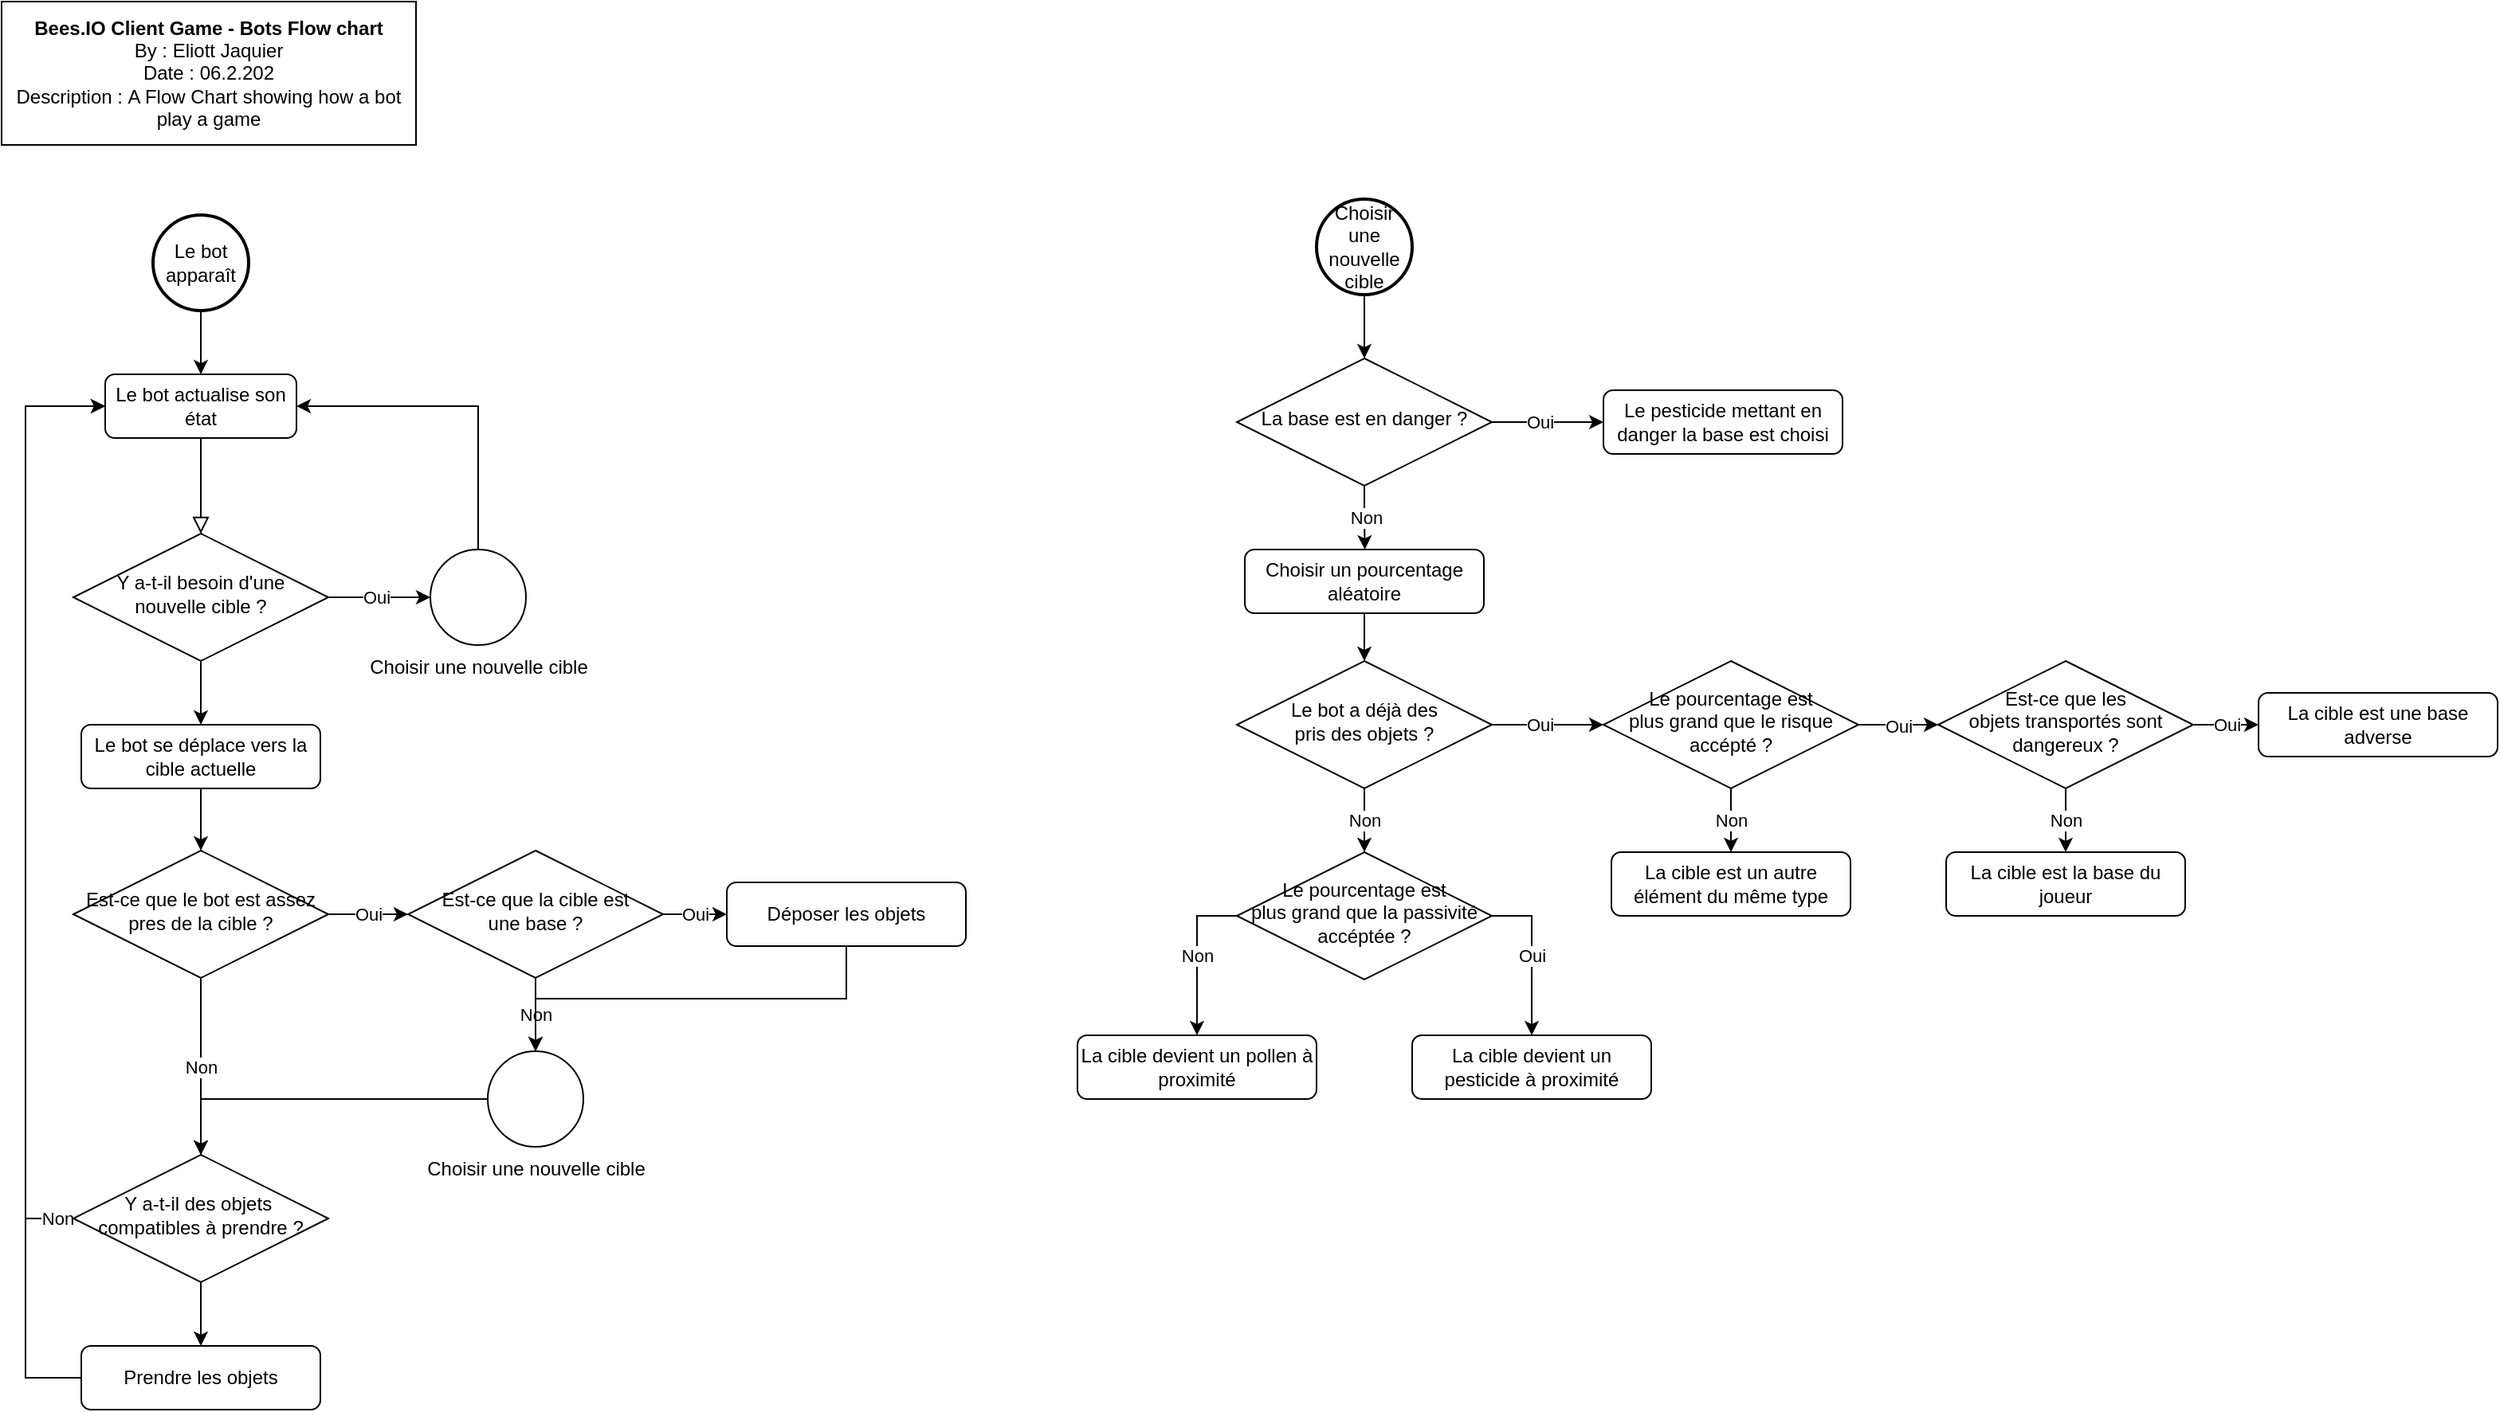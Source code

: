 <mxfile version="20.8.16" type="device"><diagram id="C5RBs43oDa-KdzZeNtuy" name="Page-1"><mxGraphModel dx="702" dy="804" grid="1" gridSize="10" guides="1" tooltips="1" connect="1" arrows="1" fold="1" page="1" pageScale="1" pageWidth="827" pageHeight="1169" math="0" shadow="0"><root><mxCell id="WIyWlLk6GJQsqaUBKTNV-0"/><mxCell id="WIyWlLk6GJQsqaUBKTNV-1" parent="WIyWlLk6GJQsqaUBKTNV-0"/><mxCell id="WIyWlLk6GJQsqaUBKTNV-2" value="" style="rounded=0;html=1;jettySize=auto;orthogonalLoop=1;fontSize=11;endArrow=block;endFill=0;endSize=8;strokeWidth=1;shadow=0;labelBackgroundColor=none;edgeStyle=orthogonalEdgeStyle;" parent="WIyWlLk6GJQsqaUBKTNV-1" source="WIyWlLk6GJQsqaUBKTNV-3" target="WIyWlLk6GJQsqaUBKTNV-6" edge="1"><mxGeometry relative="1" as="geometry"/></mxCell><mxCell id="WIyWlLk6GJQsqaUBKTNV-3" value="Le bot actualise son état" style="rounded=1;whiteSpace=wrap;html=1;fontSize=12;glass=0;strokeWidth=1;shadow=0;" parent="WIyWlLk6GJQsqaUBKTNV-1" vertex="1"><mxGeometry x="75" y="244" width="120" height="40" as="geometry"/></mxCell><mxCell id="FhGQNM0UpocODOGuqrGv-0" value="Oui" style="edgeStyle=orthogonalEdgeStyle;rounded=0;orthogonalLoop=1;jettySize=auto;html=1;exitX=1;exitY=0.5;exitDx=0;exitDy=0;entryX=0;entryY=0.5;entryDx=0;entryDy=0;entryPerimeter=0;" parent="WIyWlLk6GJQsqaUBKTNV-1" source="WIyWlLk6GJQsqaUBKTNV-6" target="FhGQNM0UpocODOGuqrGv-6" edge="1"><mxGeometry x="-0.062" relative="1" as="geometry"><mxPoint x="285" y="384.0" as="targetPoint"/><mxPoint as="offset"/></mxGeometry></mxCell><mxCell id="K2bPsQ8X6q-xkGErHw7C-15" style="edgeStyle=orthogonalEdgeStyle;rounded=0;orthogonalLoop=1;jettySize=auto;html=1;exitX=0.5;exitY=1;exitDx=0;exitDy=0;" parent="WIyWlLk6GJQsqaUBKTNV-1" source="WIyWlLk6GJQsqaUBKTNV-6" target="K2bPsQ8X6q-xkGErHw7C-14" edge="1"><mxGeometry relative="1" as="geometry"/></mxCell><mxCell id="WIyWlLk6GJQsqaUBKTNV-6" value="Y a-t-il besoin d'une nouvelle cible ?" style="rhombus;whiteSpace=wrap;html=1;shadow=0;fontFamily=Helvetica;fontSize=12;align=center;strokeWidth=1;spacing=6;spacingTop=-4;" parent="WIyWlLk6GJQsqaUBKTNV-1" vertex="1"><mxGeometry x="55" y="344" width="160" height="80" as="geometry"/></mxCell><mxCell id="FhGQNM0UpocODOGuqrGv-2" style="edgeStyle=orthogonalEdgeStyle;rounded=0;orthogonalLoop=1;jettySize=auto;html=1;exitX=0.5;exitY=1;exitDx=0;exitDy=0;exitPerimeter=0;entryX=0.5;entryY=0;entryDx=0;entryDy=0;" parent="WIyWlLk6GJQsqaUBKTNV-1" source="FhGQNM0UpocODOGuqrGv-1" target="WIyWlLk6GJQsqaUBKTNV-3" edge="1"><mxGeometry relative="1" as="geometry"/></mxCell><mxCell id="FhGQNM0UpocODOGuqrGv-1" value="Le bot apparaît" style="strokeWidth=2;html=1;shape=mxgraph.flowchart.start_2;whiteSpace=wrap;" parent="WIyWlLk6GJQsqaUBKTNV-1" vertex="1"><mxGeometry x="105" y="144" width="60" height="60" as="geometry"/></mxCell><mxCell id="K2bPsQ8X6q-xkGErHw7C-22" style="edgeStyle=orthogonalEdgeStyle;rounded=0;orthogonalLoop=1;jettySize=auto;html=1;exitX=0.5;exitY=0;exitDx=0;exitDy=0;exitPerimeter=0;entryX=1;entryY=0.5;entryDx=0;entryDy=0;" parent="WIyWlLk6GJQsqaUBKTNV-1" source="FhGQNM0UpocODOGuqrGv-6" target="WIyWlLk6GJQsqaUBKTNV-3" edge="1"><mxGeometry relative="1" as="geometry"/></mxCell><mxCell id="FhGQNM0UpocODOGuqrGv-6" value="Choisir une nouvelle cible" style="verticalLabelPosition=bottom;verticalAlign=top;html=1;shape=mxgraph.flowchart.on-page_reference;" parent="WIyWlLk6GJQsqaUBKTNV-1" vertex="1"><mxGeometry x="279" y="354" width="60" height="60" as="geometry"/></mxCell><mxCell id="FhGQNM0UpocODOGuqrGv-10" style="edgeStyle=orthogonalEdgeStyle;rounded=0;orthogonalLoop=1;jettySize=auto;html=1;exitX=0.5;exitY=1;exitDx=0;exitDy=0;exitPerimeter=0;" parent="WIyWlLk6GJQsqaUBKTNV-1" source="FhGQNM0UpocODOGuqrGv-7" target="FhGQNM0UpocODOGuqrGv-9" edge="1"><mxGeometry relative="1" as="geometry"/></mxCell><mxCell id="FhGQNM0UpocODOGuqrGv-7" value="Choisir une nouvelle cible" style="strokeWidth=2;html=1;shape=mxgraph.flowchart.start_2;whiteSpace=wrap;" parent="WIyWlLk6GJQsqaUBKTNV-1" vertex="1"><mxGeometry x="835" y="134" width="60" height="60" as="geometry"/></mxCell><mxCell id="FhGQNM0UpocODOGuqrGv-12" style="edgeStyle=orthogonalEdgeStyle;rounded=0;orthogonalLoop=1;jettySize=auto;html=1;exitX=1;exitY=0.5;exitDx=0;exitDy=0;" parent="WIyWlLk6GJQsqaUBKTNV-1" source="FhGQNM0UpocODOGuqrGv-9" target="FhGQNM0UpocODOGuqrGv-11" edge="1"><mxGeometry relative="1" as="geometry"/></mxCell><mxCell id="FhGQNM0UpocODOGuqrGv-13" value="Oui" style="edgeLabel;html=1;align=center;verticalAlign=middle;resizable=0;points=[];" parent="FhGQNM0UpocODOGuqrGv-12" vertex="1" connectable="0"><mxGeometry x="0.73" y="-1" relative="1" as="geometry"><mxPoint x="-31" y="-1" as="offset"/></mxGeometry></mxCell><mxCell id="FhGQNM0UpocODOGuqrGv-14" value="Non" style="edgeStyle=orthogonalEdgeStyle;rounded=0;orthogonalLoop=1;jettySize=auto;html=1;exitX=0.5;exitY=1;exitDx=0;exitDy=0;" parent="WIyWlLk6GJQsqaUBKTNV-1" source="FhGQNM0UpocODOGuqrGv-9" edge="1"><mxGeometry relative="1" as="geometry"><mxPoint x="865.333" y="354.0" as="targetPoint"/></mxGeometry></mxCell><mxCell id="FhGQNM0UpocODOGuqrGv-9" value="La base est en danger ?" style="rhombus;whiteSpace=wrap;html=1;shadow=0;fontFamily=Helvetica;fontSize=12;align=center;strokeWidth=1;spacing=6;spacingTop=-4;" parent="WIyWlLk6GJQsqaUBKTNV-1" vertex="1"><mxGeometry x="785" y="234" width="160" height="80" as="geometry"/></mxCell><mxCell id="FhGQNM0UpocODOGuqrGv-11" value="Le pesticide mettant en danger la base est choisi" style="rounded=1;whiteSpace=wrap;html=1;fontSize=12;glass=0;strokeWidth=1;shadow=0;" parent="WIyWlLk6GJQsqaUBKTNV-1" vertex="1"><mxGeometry x="1015" y="254" width="150" height="40" as="geometry"/></mxCell><mxCell id="FhGQNM0UpocODOGuqrGv-19" style="edgeStyle=orthogonalEdgeStyle;rounded=0;orthogonalLoop=1;jettySize=auto;html=1;exitX=0.5;exitY=1;exitDx=0;exitDy=0;entryX=0.5;entryY=0;entryDx=0;entryDy=0;" parent="WIyWlLk6GJQsqaUBKTNV-1" source="FhGQNM0UpocODOGuqrGv-17" target="FhGQNM0UpocODOGuqrGv-18" edge="1"><mxGeometry relative="1" as="geometry"/></mxCell><mxCell id="FhGQNM0UpocODOGuqrGv-17" value="Choisir un pourcentage aléatoire" style="rounded=1;whiteSpace=wrap;html=1;fontSize=12;glass=0;strokeWidth=1;shadow=0;" parent="WIyWlLk6GJQsqaUBKTNV-1" vertex="1"><mxGeometry x="790" y="354" width="150" height="40" as="geometry"/></mxCell><mxCell id="FhGQNM0UpocODOGuqrGv-20" value="Oui" style="edgeStyle=orthogonalEdgeStyle;rounded=0;orthogonalLoop=1;jettySize=auto;html=1;exitX=1;exitY=0.5;exitDx=0;exitDy=0;" parent="WIyWlLk6GJQsqaUBKTNV-1" source="FhGQNM0UpocODOGuqrGv-18" edge="1"><mxGeometry x="-0.143" relative="1" as="geometry"><mxPoint x="1015" y="464" as="targetPoint"/><mxPoint as="offset"/></mxGeometry></mxCell><mxCell id="FhGQNM0UpocODOGuqrGv-23" value="Non" style="edgeStyle=orthogonalEdgeStyle;rounded=0;orthogonalLoop=1;jettySize=auto;html=1;exitX=0.5;exitY=1;exitDx=0;exitDy=0;entryX=0.5;entryY=0;entryDx=0;entryDy=0;" parent="WIyWlLk6GJQsqaUBKTNV-1" source="FhGQNM0UpocODOGuqrGv-18" target="FhGQNM0UpocODOGuqrGv-22" edge="1"><mxGeometry relative="1" as="geometry"/></mxCell><mxCell id="FhGQNM0UpocODOGuqrGv-18" value="Le bot a déjà des &lt;br&gt;pris des objets ?" style="rhombus;whiteSpace=wrap;html=1;shadow=0;fontFamily=Helvetica;fontSize=12;align=center;strokeWidth=1;spacing=6;spacingTop=-4;" parent="WIyWlLk6GJQsqaUBKTNV-1" vertex="1"><mxGeometry x="785" y="424" width="160" height="80" as="geometry"/></mxCell><mxCell id="K2bPsQ8X6q-xkGErHw7C-2" value="Non" style="edgeStyle=orthogonalEdgeStyle;rounded=0;orthogonalLoop=1;jettySize=auto;html=1;exitX=0;exitY=0.5;exitDx=0;exitDy=0;entryX=0.5;entryY=0;entryDx=0;entryDy=0;" parent="WIyWlLk6GJQsqaUBKTNV-1" source="FhGQNM0UpocODOGuqrGv-22" target="K2bPsQ8X6q-xkGErHw7C-1" edge="1"><mxGeometry relative="1" as="geometry"/></mxCell><mxCell id="K2bPsQ8X6q-xkGErHw7C-4" value="Oui" style="edgeStyle=orthogonalEdgeStyle;rounded=0;orthogonalLoop=1;jettySize=auto;html=1;exitX=1;exitY=0.5;exitDx=0;exitDy=0;entryX=0.5;entryY=0;entryDx=0;entryDy=0;" parent="WIyWlLk6GJQsqaUBKTNV-1" source="FhGQNM0UpocODOGuqrGv-22" target="K2bPsQ8X6q-xkGErHw7C-3" edge="1"><mxGeometry relative="1" as="geometry"/></mxCell><mxCell id="FhGQNM0UpocODOGuqrGv-22" value="Le pourcentage est &lt;br&gt;plus grand que la passivité accéptée ?" style="rhombus;whiteSpace=wrap;html=1;shadow=0;fontFamily=Helvetica;fontSize=12;align=center;strokeWidth=1;spacing=6;spacingTop=-4;" parent="WIyWlLk6GJQsqaUBKTNV-1" vertex="1"><mxGeometry x="785" y="544" width="160" height="80" as="geometry"/></mxCell><mxCell id="K2bPsQ8X6q-xkGErHw7C-6" value="Oui" style="edgeStyle=orthogonalEdgeStyle;rounded=0;orthogonalLoop=1;jettySize=auto;html=1;exitX=1;exitY=0.5;exitDx=0;exitDy=0;entryX=0;entryY=0.5;entryDx=0;entryDy=0;" parent="WIyWlLk6GJQsqaUBKTNV-1" source="K2bPsQ8X6q-xkGErHw7C-0" edge="1"><mxGeometry relative="1" as="geometry"><mxPoint x="1225" y="464" as="targetPoint"/></mxGeometry></mxCell><mxCell id="K2bPsQ8X6q-xkGErHw7C-8" value="Non" style="edgeStyle=orthogonalEdgeStyle;rounded=0;orthogonalLoop=1;jettySize=auto;html=1;exitX=0.5;exitY=1;exitDx=0;exitDy=0;entryX=0.5;entryY=0;entryDx=0;entryDy=0;" parent="WIyWlLk6GJQsqaUBKTNV-1" source="K2bPsQ8X6q-xkGErHw7C-0" target="K2bPsQ8X6q-xkGErHw7C-7" edge="1"><mxGeometry relative="1" as="geometry"/></mxCell><mxCell id="K2bPsQ8X6q-xkGErHw7C-0" value="Le pourcentage est&lt;br&gt;plus grand que le risque accépté ?" style="rhombus;whiteSpace=wrap;html=1;shadow=0;fontFamily=Helvetica;fontSize=12;align=center;strokeWidth=1;spacing=6;spacingTop=-4;" parent="WIyWlLk6GJQsqaUBKTNV-1" vertex="1"><mxGeometry x="1015" y="424" width="160" height="80" as="geometry"/></mxCell><mxCell id="K2bPsQ8X6q-xkGErHw7C-1" value="La cible devient un pollen à proximité" style="rounded=1;whiteSpace=wrap;html=1;fontSize=12;glass=0;strokeWidth=1;shadow=0;" parent="WIyWlLk6GJQsqaUBKTNV-1" vertex="1"><mxGeometry x="685" y="659" width="150" height="40" as="geometry"/></mxCell><mxCell id="K2bPsQ8X6q-xkGErHw7C-3" value="La cible devient un pesticide à proximité" style="rounded=1;whiteSpace=wrap;html=1;fontSize=12;glass=0;strokeWidth=1;shadow=0;" parent="WIyWlLk6GJQsqaUBKTNV-1" vertex="1"><mxGeometry x="895" y="659" width="150" height="40" as="geometry"/></mxCell><mxCell id="K2bPsQ8X6q-xkGErHw7C-7" value="La cible est un autre élément du même type" style="rounded=1;whiteSpace=wrap;html=1;fontSize=12;glass=0;strokeWidth=1;shadow=0;" parent="WIyWlLk6GJQsqaUBKTNV-1" vertex="1"><mxGeometry x="1020" y="544" width="150" height="40" as="geometry"/></mxCell><mxCell id="K2bPsQ8X6q-xkGErHw7C-12" value="Non" style="edgeStyle=orthogonalEdgeStyle;rounded=0;orthogonalLoop=1;jettySize=auto;html=1;exitX=0.5;exitY=1;exitDx=0;exitDy=0;entryX=0.5;entryY=0;entryDx=0;entryDy=0;" parent="WIyWlLk6GJQsqaUBKTNV-1" source="K2bPsQ8X6q-xkGErHw7C-9" target="K2bPsQ8X6q-xkGErHw7C-11" edge="1"><mxGeometry relative="1" as="geometry"/></mxCell><mxCell id="K2bPsQ8X6q-xkGErHw7C-13" value="Oui" style="edgeStyle=orthogonalEdgeStyle;rounded=0;orthogonalLoop=1;jettySize=auto;html=1;exitX=1;exitY=0.5;exitDx=0;exitDy=0;entryX=0;entryY=0.5;entryDx=0;entryDy=0;" parent="WIyWlLk6GJQsqaUBKTNV-1" source="K2bPsQ8X6q-xkGErHw7C-9" target="K2bPsQ8X6q-xkGErHw7C-10" edge="1"><mxGeometry relative="1" as="geometry"/></mxCell><mxCell id="K2bPsQ8X6q-xkGErHw7C-9" value="Est-ce que les &lt;br&gt;objets transportés sont &lt;br&gt;dangereux ?" style="rhombus;whiteSpace=wrap;html=1;shadow=0;fontFamily=Helvetica;fontSize=12;align=center;strokeWidth=1;spacing=6;spacingTop=-4;" parent="WIyWlLk6GJQsqaUBKTNV-1" vertex="1"><mxGeometry x="1225" y="424" width="160" height="80" as="geometry"/></mxCell><mxCell id="K2bPsQ8X6q-xkGErHw7C-10" value="La cible est une base adverse" style="rounded=1;whiteSpace=wrap;html=1;fontSize=12;glass=0;strokeWidth=1;shadow=0;" parent="WIyWlLk6GJQsqaUBKTNV-1" vertex="1"><mxGeometry x="1426" y="444" width="150" height="40" as="geometry"/></mxCell><mxCell id="K2bPsQ8X6q-xkGErHw7C-11" value="La cible est la base du joueur" style="rounded=1;whiteSpace=wrap;html=1;fontSize=12;glass=0;strokeWidth=1;shadow=0;" parent="WIyWlLk6GJQsqaUBKTNV-1" vertex="1"><mxGeometry x="1230" y="544" width="150" height="40" as="geometry"/></mxCell><mxCell id="K2bPsQ8X6q-xkGErHw7C-18" style="edgeStyle=orthogonalEdgeStyle;rounded=0;orthogonalLoop=1;jettySize=auto;html=1;exitX=0.5;exitY=1;exitDx=0;exitDy=0;entryX=0.5;entryY=0;entryDx=0;entryDy=0;" parent="WIyWlLk6GJQsqaUBKTNV-1" source="K2bPsQ8X6q-xkGErHw7C-14" target="K2bPsQ8X6q-xkGErHw7C-16" edge="1"><mxGeometry relative="1" as="geometry"/></mxCell><mxCell id="K2bPsQ8X6q-xkGErHw7C-14" value="Le bot se déplace vers la cible actuelle" style="rounded=1;whiteSpace=wrap;html=1;fontSize=12;glass=0;strokeWidth=1;shadow=0;" parent="WIyWlLk6GJQsqaUBKTNV-1" vertex="1"><mxGeometry x="60" y="464" width="150" height="40" as="geometry"/></mxCell><mxCell id="K2bPsQ8X6q-xkGErHw7C-28" value="Oui" style="edgeStyle=orthogonalEdgeStyle;rounded=0;orthogonalLoop=1;jettySize=auto;html=1;exitX=1;exitY=0.5;exitDx=0;exitDy=0;entryX=0;entryY=0.5;entryDx=0;entryDy=0;" parent="WIyWlLk6GJQsqaUBKTNV-1" source="K2bPsQ8X6q-xkGErHw7C-16" target="K2bPsQ8X6q-xkGErHw7C-27" edge="1"><mxGeometry relative="1" as="geometry"/></mxCell><mxCell id="K2bPsQ8X6q-xkGErHw7C-29" value="Non" style="edgeStyle=orthogonalEdgeStyle;rounded=0;orthogonalLoop=1;jettySize=auto;html=1;exitX=0.5;exitY=1;exitDx=0;exitDy=0;entryX=0.5;entryY=0;entryDx=0;entryDy=0;" parent="WIyWlLk6GJQsqaUBKTNV-1" source="K2bPsQ8X6q-xkGErHw7C-16" target="K2bPsQ8X6q-xkGErHw7C-24" edge="1"><mxGeometry relative="1" as="geometry"/></mxCell><mxCell id="K2bPsQ8X6q-xkGErHw7C-16" value="Est-ce que le bot est assez pres de la cible ?" style="rhombus;whiteSpace=wrap;html=1;shadow=0;fontFamily=Helvetica;fontSize=12;align=center;strokeWidth=1;spacing=6;spacingTop=-4;" parent="WIyWlLk6GJQsqaUBKTNV-1" vertex="1"><mxGeometry x="55" y="543" width="160" height="80" as="geometry"/></mxCell><mxCell id="K2bPsQ8X6q-xkGErHw7C-34" style="edgeStyle=orthogonalEdgeStyle;rounded=0;orthogonalLoop=1;jettySize=auto;html=1;exitX=0;exitY=0.5;exitDx=0;exitDy=0;exitPerimeter=0;" parent="WIyWlLk6GJQsqaUBKTNV-1" source="K2bPsQ8X6q-xkGErHw7C-17" target="K2bPsQ8X6q-xkGErHw7C-24" edge="1"><mxGeometry relative="1" as="geometry"/></mxCell><mxCell id="K2bPsQ8X6q-xkGErHw7C-17" value="Choisir une nouvelle cible" style="verticalLabelPosition=bottom;verticalAlign=top;html=1;shape=mxgraph.flowchart.on-page_reference;" parent="WIyWlLk6GJQsqaUBKTNV-1" vertex="1"><mxGeometry x="315" y="669" width="60" height="60" as="geometry"/></mxCell><mxCell id="K2bPsQ8X6q-xkGErHw7C-35" value="Non" style="edgeStyle=orthogonalEdgeStyle;rounded=0;orthogonalLoop=1;jettySize=auto;html=1;exitX=0;exitY=0.5;exitDx=0;exitDy=0;entryX=0;entryY=0.5;entryDx=0;entryDy=0;" parent="WIyWlLk6GJQsqaUBKTNV-1" source="K2bPsQ8X6q-xkGErHw7C-24" target="WIyWlLk6GJQsqaUBKTNV-3" edge="1"><mxGeometry x="-0.965" relative="1" as="geometry"><Array as="points"><mxPoint x="25" y="774"/><mxPoint x="25" y="264"/></Array><mxPoint as="offset"/></mxGeometry></mxCell><mxCell id="K2bPsQ8X6q-xkGErHw7C-37" style="edgeStyle=orthogonalEdgeStyle;rounded=0;orthogonalLoop=1;jettySize=auto;html=1;exitX=0.5;exitY=1;exitDx=0;exitDy=0;entryX=0.5;entryY=0;entryDx=0;entryDy=0;" parent="WIyWlLk6GJQsqaUBKTNV-1" source="K2bPsQ8X6q-xkGErHw7C-24" target="K2bPsQ8X6q-xkGErHw7C-36" edge="1"><mxGeometry relative="1" as="geometry"/></mxCell><mxCell id="K2bPsQ8X6q-xkGErHw7C-24" value="Y a-t-il des objets&amp;nbsp;&lt;br&gt;compatibles à prendre ?" style="rhombus;whiteSpace=wrap;html=1;shadow=0;fontFamily=Helvetica;fontSize=12;align=center;strokeWidth=1;spacing=6;spacingTop=-4;" parent="WIyWlLk6GJQsqaUBKTNV-1" vertex="1"><mxGeometry x="55" y="734" width="160" height="80" as="geometry"/></mxCell><mxCell id="K2bPsQ8X6q-xkGErHw7C-31" value="Oui" style="edgeStyle=orthogonalEdgeStyle;rounded=0;orthogonalLoop=1;jettySize=auto;html=1;exitX=1;exitY=0.5;exitDx=0;exitDy=0;entryX=0;entryY=0.5;entryDx=0;entryDy=0;" parent="WIyWlLk6GJQsqaUBKTNV-1" source="K2bPsQ8X6q-xkGErHw7C-27" target="K2bPsQ8X6q-xkGErHw7C-30" edge="1"><mxGeometry relative="1" as="geometry"><mxPoint as="offset"/></mxGeometry></mxCell><mxCell id="K2bPsQ8X6q-xkGErHw7C-32" value="Non" style="edgeStyle=orthogonalEdgeStyle;rounded=0;orthogonalLoop=1;jettySize=auto;html=1;exitX=0.5;exitY=1;exitDx=0;exitDy=0;entryX=0.5;entryY=0;entryDx=0;entryDy=0;entryPerimeter=0;" parent="WIyWlLk6GJQsqaUBKTNV-1" source="K2bPsQ8X6q-xkGErHw7C-27" target="K2bPsQ8X6q-xkGErHw7C-17" edge="1"><mxGeometry relative="1" as="geometry"/></mxCell><mxCell id="K2bPsQ8X6q-xkGErHw7C-27" value="Est-ce que la cible est &lt;br&gt;une base ?" style="rhombus;whiteSpace=wrap;html=1;shadow=0;fontFamily=Helvetica;fontSize=12;align=center;strokeWidth=1;spacing=6;spacingTop=-4;" parent="WIyWlLk6GJQsqaUBKTNV-1" vertex="1"><mxGeometry x="265" y="543" width="160" height="80" as="geometry"/></mxCell><mxCell id="K2bPsQ8X6q-xkGErHw7C-33" style="edgeStyle=orthogonalEdgeStyle;rounded=0;orthogonalLoop=1;jettySize=auto;html=1;exitX=0.5;exitY=1;exitDx=0;exitDy=0;entryX=0.5;entryY=0;entryDx=0;entryDy=0;entryPerimeter=0;" parent="WIyWlLk6GJQsqaUBKTNV-1" source="K2bPsQ8X6q-xkGErHw7C-30" target="K2bPsQ8X6q-xkGErHw7C-17" edge="1"><mxGeometry relative="1" as="geometry"/></mxCell><mxCell id="K2bPsQ8X6q-xkGErHw7C-30" value="Déposer les objets" style="rounded=1;whiteSpace=wrap;html=1;fontSize=12;glass=0;strokeWidth=1;shadow=0;" parent="WIyWlLk6GJQsqaUBKTNV-1" vertex="1"><mxGeometry x="465" y="563" width="150" height="40" as="geometry"/></mxCell><mxCell id="K2bPsQ8X6q-xkGErHw7C-38" style="edgeStyle=orthogonalEdgeStyle;rounded=0;orthogonalLoop=1;jettySize=auto;html=1;exitX=0;exitY=0.5;exitDx=0;exitDy=0;entryX=0;entryY=0.5;entryDx=0;entryDy=0;" parent="WIyWlLk6GJQsqaUBKTNV-1" source="K2bPsQ8X6q-xkGErHw7C-36" target="WIyWlLk6GJQsqaUBKTNV-3" edge="1"><mxGeometry relative="1" as="geometry"><Array as="points"><mxPoint x="25" y="874"/><mxPoint x="25" y="264"/></Array></mxGeometry></mxCell><mxCell id="K2bPsQ8X6q-xkGErHw7C-36" value="Prendre les objets" style="rounded=1;whiteSpace=wrap;html=1;fontSize=12;glass=0;strokeWidth=1;shadow=0;" parent="WIyWlLk6GJQsqaUBKTNV-1" vertex="1"><mxGeometry x="60" y="854" width="150" height="40" as="geometry"/></mxCell><mxCell id="eOp1b6OfYvFozyH-_1Qi-0" value="&lt;b&gt;Bees.IO Client Game - Bots Flow chart&lt;/b&gt;&lt;br&gt;By : Eliott Jaquier&lt;br&gt;Date : 06.2.202&lt;br&gt;Description :&amp;nbsp;A Flow Chart showing how a bot play a game" style="rounded=0;whiteSpace=wrap;html=1;" vertex="1" parent="WIyWlLk6GJQsqaUBKTNV-1"><mxGeometry x="10" y="10" width="260" height="90" as="geometry"/></mxCell></root></mxGraphModel></diagram></mxfile>